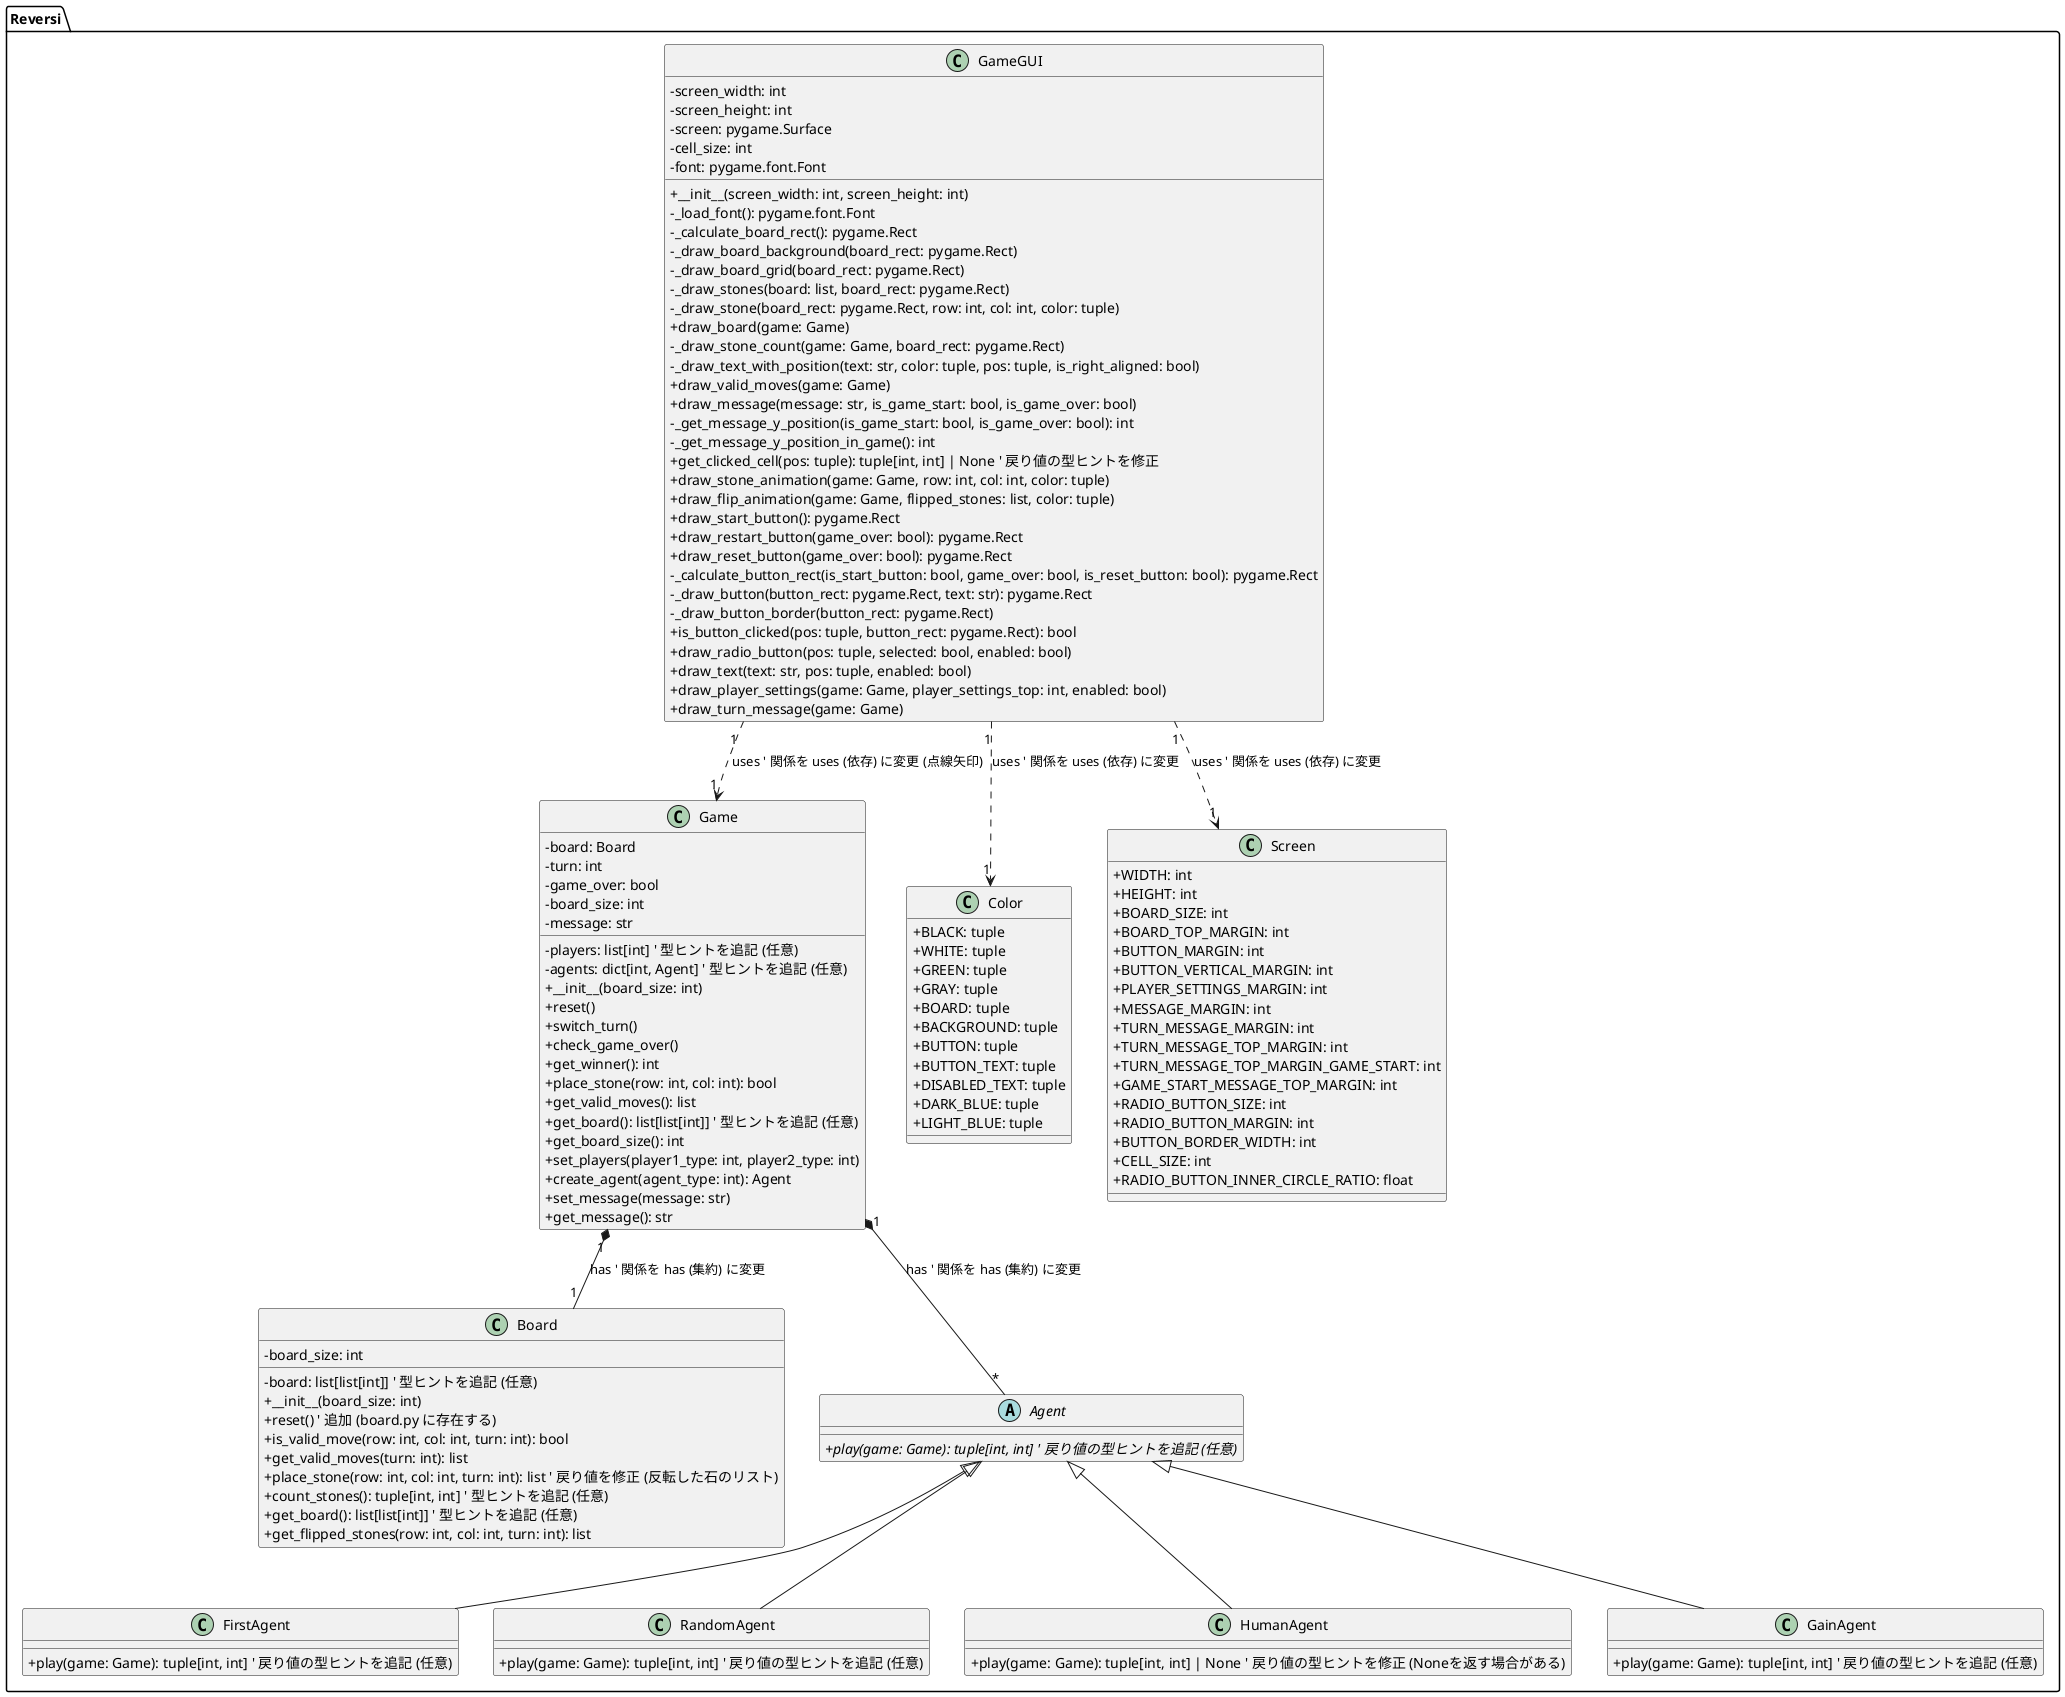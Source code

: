 @startuml
' skinparam monochrome true
skinparam classAttributeIconSize 0

package "Reversi" {
    class Game {
        - board: Board
        - turn: int
        - game_over: bool
        - board_size: int
        ' - history: list ' 削除 (game.py に存在しない)
        ' - history_index: int ' 削除 (game.py に存在しない)
        - players: list[int] ' 型ヒントを追記 (任意)
        - agents: dict[int, Agent] ' 型ヒントを追記 (任意)
        - message: str
        + __init__(board_size: int)
        + reset()
        + switch_turn()
        + check_game_over()
        + get_winner(): int
        + place_stone(row: int, col: int): bool
        ' + get_flipped_stones(row: int, col: int, turn: int): list ' 削除 (Boardクラスに移動)
        + get_valid_moves(): list
        + get_board(): list[list[int]] ' 型ヒントを追記 (任意)
        + get_board_size(): int
        + set_players(player1_type: int, player2_type: int)
        + create_agent(agent_type: int): Agent
        + set_message(message: str)
        + get_message(): str
        ' + replay(index: int): bool ' 削除 (game.py に存在しない)
        ' + history_top() ' 削除 (game.py に存在しない)
        ' + history_last() ' 削除 (game.py に存在しない)
        ' + get_current_history() ' 削除 (game.py に存在しない)
    }

    class Board {
        - board_size: int
        - board: list[list[int]] ' 型ヒントを追記 (任意)
        + __init__(board_size: int)
        + reset() ' 追加 (board.py に存在する)
        + is_valid_move(row: int, col: int, turn: int): bool
        + get_valid_moves(turn: int): list
        + place_stone(row: int, col: int, turn: int): list ' 戻り値を修正 (反転した石のリスト)
        + count_stones(): tuple[int, int] ' 型ヒントを追記 (任意)
        + get_board(): list[list[int]] ' 型ヒントを追記 (任意)
        + get_flipped_stones(row: int, col: int, turn: int): list
    }

    abstract class Agent {
        + {abstract} play(game: Game): tuple[int, int] ' 戻り値の型ヒントを追記 (任意)
    }

    class FirstAgent {
        + play(game: Game): tuple[int, int] ' 戻り値の型ヒントを追記 (任意)
    }

    class RandomAgent {
        + play(game: Game): tuple[int, int] ' 戻り値の型ヒントを追記 (任意)
    }

    class HumanAgent {
        + play(game: Game): tuple[int, int] | None ' 戻り値の型ヒントを修正 (Noneを返す場合がある)
    }

    class GainAgent {
        + play(game: Game): tuple[int, int] ' 戻り値の型ヒントを追記 (任意)
    }

    class GameGUI {
        - screen_width: int
        - screen_height: int
        - screen: pygame.Surface
        - cell_size: int
        - font: pygame.font.Font
        + __init__(screen_width: int, screen_height: int)
        - _load_font(): pygame.font.Font
        - _calculate_board_rect(): pygame.Rect
        - _draw_board_background(board_rect: pygame.Rect)
        - _draw_board_grid(board_rect: pygame.Rect)
        - _draw_stones(board: list, board_rect: pygame.Rect)
        - _draw_stone(board_rect: pygame.Rect, row: int, col: int, color: tuple)
        + draw_board(game: Game)
        - _draw_stone_count(game: Game, board_rect: pygame.Rect)
        - _draw_text_with_position(text: str, color: tuple, pos: tuple, is_right_aligned: bool)
        + draw_valid_moves(game: Game)
        + draw_message(message: str, is_game_start: bool, is_game_over: bool)
        - _get_message_y_position(is_game_start: bool, is_game_over: bool): int
        - _get_message_y_position_in_game(): int
        + get_clicked_cell(pos: tuple): tuple[int, int] | None ' 戻り値の型ヒントを修正
        + draw_stone_animation(game: Game, row: int, col: int, color: tuple)
        + draw_flip_animation(game: Game, flipped_stones: list, color: tuple)
        + draw_start_button(): pygame.Rect
        + draw_restart_button(game_over: bool): pygame.Rect
        + draw_reset_button(game_over: bool): pygame.Rect
        - _calculate_button_rect(is_start_button: bool, game_over: bool, is_reset_button: bool): pygame.Rect
        - _draw_button(button_rect: pygame.Rect, text: str): pygame.Rect
        - _draw_button_border(button_rect: pygame.Rect)
        + is_button_clicked(pos: tuple, button_rect: pygame.Rect): bool
        + draw_radio_button(pos: tuple, selected: bool, enabled: bool)
        + draw_text(text: str, pos: tuple, enabled: bool)
        + draw_player_settings(game: Game, player_settings_top: int, enabled: bool)
        + draw_turn_message(game: Game)
    }

    class Color {
        + BLACK: tuple
        + WHITE: tuple
        + GREEN: tuple
        + GRAY: tuple
        + BOARD: tuple
        + BACKGROUND: tuple
        + BUTTON: tuple
        + BUTTON_TEXT: tuple
        + DISABLED_TEXT: tuple
        + DARK_BLUE: tuple
        + LIGHT_BLUE: tuple
    }

    class Screen {
        + WIDTH: int
        + HEIGHT: int
        + BOARD_SIZE: int
        + BOARD_TOP_MARGIN: int
        + BUTTON_MARGIN: int
        + BUTTON_VERTICAL_MARGIN: int
        + PLAYER_SETTINGS_MARGIN: int
        + MESSAGE_MARGIN: int
        + TURN_MESSAGE_MARGIN: int
        + TURN_MESSAGE_TOP_MARGIN: int
        + TURN_MESSAGE_TOP_MARGIN_GAME_START: int
        + GAME_START_MESSAGE_TOP_MARGIN: int
        + RADIO_BUTTON_SIZE: int
        + RADIO_BUTTON_MARGIN: int
        + BUTTON_BORDER_WIDTH: int
        + CELL_SIZE: int
        + RADIO_BUTTON_INNER_CIRCLE_RATIO: float
    }

    Game "1" *-- "1" Board : has ' 関係を has (集約) に変更
    Game "1" *-- "*" Agent : has ' 関係を has (集約) に変更
    GameGUI "1" ..> "1" Game : uses ' 関係を uses (依存) に変更 (点線矢印)
    GameGUI "1" ..> "1" Color : uses ' 関係を uses (依存) に変更
    GameGUI "1" ..> "1" Screen : uses ' 関係を uses (依存) に変更
    Agent <|-- FirstAgent
    Agent <|-- RandomAgent
    Agent <|-- HumanAgent
    Agent <|-- GainAgent
}

@enduml
